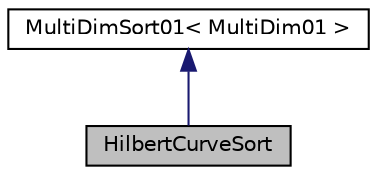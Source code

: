 digraph "HilbertCurveSort"
{
 // INTERACTIVE_SVG=YES
  bgcolor="transparent";
  edge [fontname="Helvetica",fontsize="10",labelfontname="Helvetica",labelfontsize="10"];
  node [fontname="Helvetica",fontsize="10",shape=record];
  Node0 [label="HilbertCurveSort",height=0.2,width=0.4,color="black", fillcolor="grey75", style="filled", fontcolor="black"];
  Node1 -> Node0 [dir="back",color="midnightblue",fontsize="10",style="solid",fontname="Helvetica"];
  Node1 [label="MultiDimSort01\< MultiDim01 \>",height=0.2,width=0.4,color="black",URL="$dd/d48/interfaceumontreal_1_1ssj_1_1util_1_1sort_1_1MultiDimSort01.html"];
}
